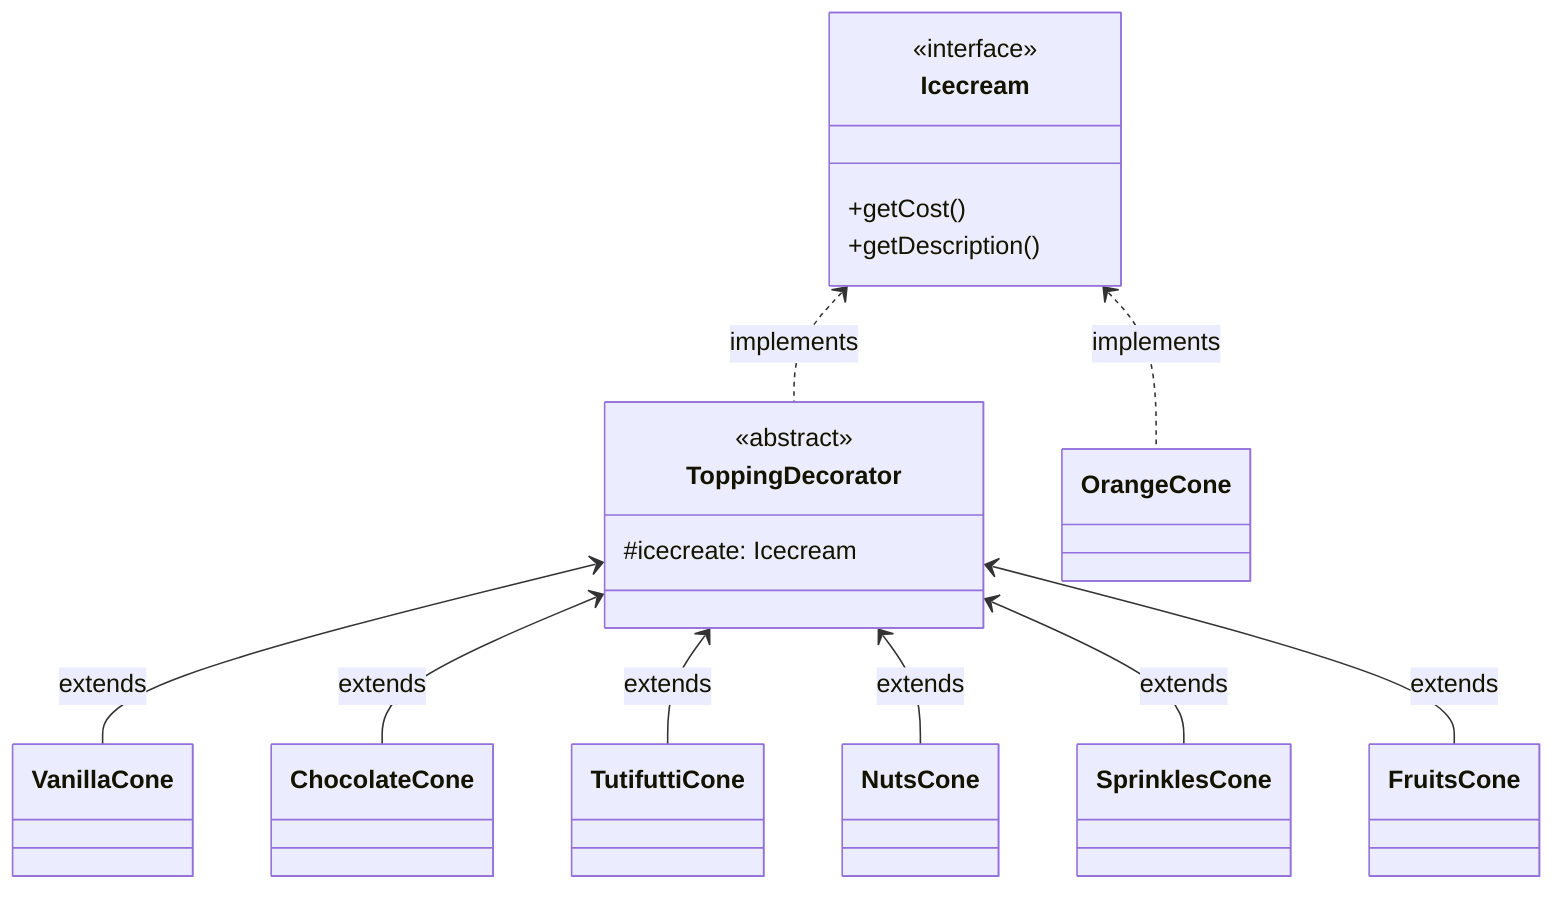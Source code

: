 classDiagram
    class Icecream{
        <<interface>>
        +getCost()
        +getDescription()
    }

    class ToppingDecorator{
        <<abstract>>
        #icecreate: Icecream
    }

    Icecream <..OrangeCone: implements
    Icecream <..ToppingDecorator: implements

    ToppingDecorator <-- VanillaCone: extends
    ToppingDecorator <-- ChocolateCone: extends
    ToppingDecorator <-- TutifuttiCone: extends
    ToppingDecorator <-- NutsCone: extends
    ToppingDecorator <-- SprinklesCone: extends
    ToppingDecorator <-- FruitsCone: extends
